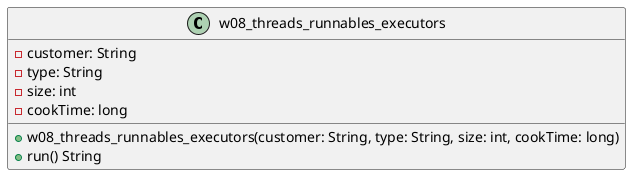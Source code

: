 @startuml
class w08_threads_runnables_executors {
    -customer: String
    -type: String
    -size: int
    -cookTime: long

    +w08_threads_runnables_executors(customer: String, type: String, size: int, cookTime: long)
    +run() String
}
@enduml

@startuml
class w08_threads_runnables_executors_execute {
    main(String[] args)
}
@enduml

@startuml
w08_threads_runnables_executors_execute -> w08_threads_runnables_executors: Send 4 threads using myService.execute()
w08_threads_runnables_executors_execute <-- w08_threads_runnables_executors: Send start string
w08_threads_runnables_executors_execute <-- w08_threads_runnables_executors: Send cooking string
w08_threads_runnables_executors -> w08_threads_runnables_executors: Sleep for 1 minute
w08_threads_runnables_executors_execute <- w08_threads_runnables_executors: Send end cooking string
@enduml
